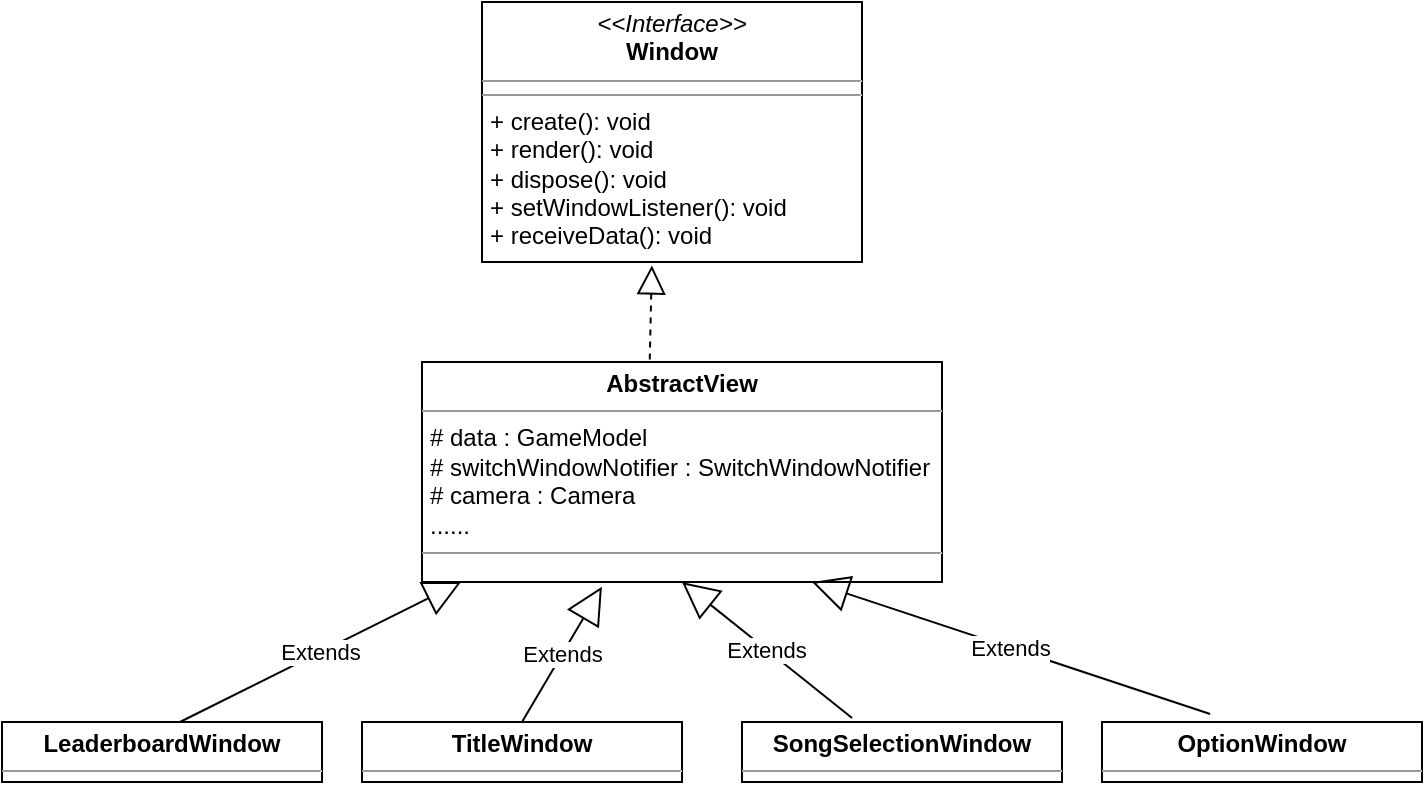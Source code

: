 <mxfile version="14.9.9" type="device"><diagram id="aqYBXuZ9lhlt2bWI2zkt" name="Page-1"><mxGraphModel dx="1422" dy="726" grid="1" gridSize="10" guides="1" tooltips="1" connect="1" arrows="1" fold="1" page="1" pageScale="1" pageWidth="850" pageHeight="1100" math="0" shadow="0"><root><mxCell id="0"/><mxCell id="1" parent="0"/><mxCell id="SOkCt18KOMdp3HFEEG2U-4" value="&lt;p style=&quot;margin: 0px ; margin-top: 4px ; text-align: center&quot;&gt;&lt;i&gt;&amp;lt;&amp;lt;Interface&amp;gt;&amp;gt;&lt;/i&gt;&lt;br&gt;&lt;b&gt;Window&lt;/b&gt;&lt;br&gt;&lt;/p&gt;&lt;hr size=&quot;1&quot;&gt;&lt;hr size=&quot;1&quot;&gt;&lt;p style=&quot;margin: 0px ; margin-left: 4px&quot;&gt;+ create(): void&lt;br&gt;+ render(): void&lt;/p&gt;&lt;p style=&quot;margin: 0px ; margin-left: 4px&quot;&gt;+ dispose(): void&lt;/p&gt;&lt;p style=&quot;margin: 0px ; margin-left: 4px&quot;&gt;+ setWindowListener(): void&lt;br&gt;&lt;/p&gt;&lt;p style=&quot;margin: 0px ; margin-left: 4px&quot;&gt;+ receiveData(): void&lt;br&gt;&lt;/p&gt;" style="verticalAlign=top;align=left;overflow=fill;fontSize=12;fontFamily=Helvetica;html=1;" vertex="1" parent="1"><mxGeometry x="310" y="10" width="190" height="130" as="geometry"/></mxCell><mxCell id="SOkCt18KOMdp3HFEEG2U-5" value="&lt;p style=&quot;margin: 0px ; margin-top: 4px ; text-align: center&quot;&gt;&lt;b&gt;AbstractView&lt;/b&gt;&lt;br&gt;&lt;/p&gt;&lt;hr size=&quot;1&quot;&gt;&lt;p style=&quot;margin: 0px ; margin-left: 4px&quot;&gt;# data : GameModel&lt;/p&gt;&lt;p style=&quot;margin: 0px ; margin-left: 4px&quot;&gt;# switchWindowNotifier : SwitchWindowNotifier&lt;/p&gt;&lt;p style=&quot;margin: 0px ; margin-left: 4px&quot;&gt;# camera : Camera&lt;/p&gt;&lt;p style=&quot;margin: 0px ; margin-left: 4px&quot;&gt;......&lt;/p&gt;&lt;hr size=&quot;1&quot;&gt;" style="verticalAlign=top;align=left;overflow=fill;fontSize=12;fontFamily=Helvetica;html=1;" vertex="1" parent="1"><mxGeometry x="280" y="190" width="260" height="110" as="geometry"/></mxCell><mxCell id="SOkCt18KOMdp3HFEEG2U-6" value="" style="endArrow=block;dashed=1;endFill=0;endSize=12;html=1;exitX=0.438;exitY=-0.011;exitDx=0;exitDy=0;exitPerimeter=0;entryX=0.447;entryY=1.013;entryDx=0;entryDy=0;entryPerimeter=0;" edge="1" parent="1" source="SOkCt18KOMdp3HFEEG2U-5" target="SOkCt18KOMdp3HFEEG2U-4"><mxGeometry width="160" relative="1" as="geometry"><mxPoint x="400" y="150" as="sourcePoint"/><mxPoint x="400" y="110" as="targetPoint"/></mxGeometry></mxCell><mxCell id="SOkCt18KOMdp3HFEEG2U-7" value="&lt;p style=&quot;margin: 0px ; margin-top: 4px ; text-align: center&quot;&gt;&lt;b&gt;LeaderboardWindow&lt;/b&gt;&lt;br&gt;&lt;/p&gt;&lt;hr size=&quot;1&quot;&gt;&lt;p style=&quot;margin: 0px ; margin-left: 4px&quot;&gt;+ field: Type&lt;/p&gt;&lt;hr size=&quot;1&quot;&gt;&lt;p style=&quot;margin: 0px ; margin-left: 4px&quot;&gt;+ method(): Type&lt;/p&gt;" style="verticalAlign=top;align=left;overflow=fill;fontSize=12;fontFamily=Helvetica;html=1;" vertex="1" parent="1"><mxGeometry x="70" y="370" width="160" height="30" as="geometry"/></mxCell><mxCell id="SOkCt18KOMdp3HFEEG2U-8" value="&lt;p style=&quot;margin: 0px ; margin-top: 4px ; text-align: center&quot;&gt;&lt;b&gt;TitleWindow&lt;/b&gt;&lt;br&gt;&lt;/p&gt;&lt;hr size=&quot;1&quot;&gt;&lt;p style=&quot;margin: 0px ; margin-left: 4px&quot;&gt;+ field: Type&lt;/p&gt;&lt;hr size=&quot;1&quot;&gt;&lt;p style=&quot;margin: 0px ; margin-left: 4px&quot;&gt;+ method(): Type&lt;/p&gt;" style="verticalAlign=top;align=left;overflow=fill;fontSize=12;fontFamily=Helvetica;html=1;" vertex="1" parent="1"><mxGeometry x="250" y="370" width="160" height="30" as="geometry"/></mxCell><mxCell id="SOkCt18KOMdp3HFEEG2U-9" value="&lt;p style=&quot;margin: 0px ; margin-top: 4px ; text-align: center&quot;&gt;&lt;b&gt;SongSelectionWindow&lt;/b&gt;&lt;br&gt;&lt;/p&gt;&lt;hr size=&quot;1&quot;&gt;&lt;p style=&quot;margin: 0px ; margin-left: 4px&quot;&gt;+ field: Type&lt;/p&gt;&lt;hr size=&quot;1&quot;&gt;&lt;p style=&quot;margin: 0px ; margin-left: 4px&quot;&gt;+ method(): Type&lt;/p&gt;" style="verticalAlign=top;align=left;overflow=fill;fontSize=12;fontFamily=Helvetica;html=1;" vertex="1" parent="1"><mxGeometry x="440" y="370" width="160" height="30" as="geometry"/></mxCell><mxCell id="SOkCt18KOMdp3HFEEG2U-11" value="&lt;p style=&quot;margin: 0px ; margin-top: 4px ; text-align: center&quot;&gt;&lt;b&gt;OptionWindow&lt;/b&gt;&lt;br&gt;&lt;/p&gt;&lt;hr size=&quot;1&quot;&gt;&lt;p style=&quot;margin: 0px ; margin-left: 4px&quot;&gt;+ field: Type&lt;/p&gt;&lt;hr size=&quot;1&quot;&gt;&lt;p style=&quot;margin: 0px ; margin-left: 4px&quot;&gt;+ method(): Type&lt;/p&gt;" style="verticalAlign=top;align=left;overflow=fill;fontSize=12;fontFamily=Helvetica;html=1;" vertex="1" parent="1"><mxGeometry x="620" y="370" width="160" height="30" as="geometry"/></mxCell><mxCell id="SOkCt18KOMdp3HFEEG2U-12" value="Extends" style="endArrow=block;endSize=16;endFill=0;html=1;exitX=0.556;exitY=0;exitDx=0;exitDy=0;exitPerimeter=0;" edge="1" parent="1" source="SOkCt18KOMdp3HFEEG2U-7" target="SOkCt18KOMdp3HFEEG2U-5"><mxGeometry width="160" relative="1" as="geometry"><mxPoint x="340" y="350" as="sourcePoint"/><mxPoint x="500" y="350" as="targetPoint"/></mxGeometry></mxCell><mxCell id="SOkCt18KOMdp3HFEEG2U-13" value="Extends" style="endArrow=block;endSize=16;endFill=0;html=1;exitX=0.5;exitY=0;exitDx=0;exitDy=0;entryX=0.346;entryY=1.022;entryDx=0;entryDy=0;entryPerimeter=0;" edge="1" parent="1" source="SOkCt18KOMdp3HFEEG2U-8" target="SOkCt18KOMdp3HFEEG2U-5"><mxGeometry width="160" relative="1" as="geometry"><mxPoint x="273.94" y="300" as="sourcePoint"/><mxPoint x="406.066" y="250" as="targetPoint"/></mxGeometry></mxCell><mxCell id="SOkCt18KOMdp3HFEEG2U-14" value="Extends" style="endArrow=block;endSize=16;endFill=0;html=1;exitX=0.344;exitY=-0.067;exitDx=0;exitDy=0;exitPerimeter=0;entryX=0.5;entryY=1;entryDx=0;entryDy=0;" edge="1" parent="1" source="SOkCt18KOMdp3HFEEG2U-9" target="SOkCt18KOMdp3HFEEG2U-5"><mxGeometry width="160" relative="1" as="geometry"><mxPoint x="188.96" y="320" as="sourcePoint"/><mxPoint x="321.086" y="270" as="targetPoint"/></mxGeometry></mxCell><mxCell id="SOkCt18KOMdp3HFEEG2U-15" value="Extends" style="endArrow=block;endSize=16;endFill=0;html=1;exitX=0.338;exitY=-0.133;exitDx=0;exitDy=0;exitPerimeter=0;entryX=0.75;entryY=1;entryDx=0;entryDy=0;" edge="1" parent="1" source="SOkCt18KOMdp3HFEEG2U-11" target="SOkCt18KOMdp3HFEEG2U-5"><mxGeometry width="160" relative="1" as="geometry"><mxPoint x="198.96" y="330" as="sourcePoint"/><mxPoint x="331.086" y="280" as="targetPoint"/></mxGeometry></mxCell></root></mxGraphModel></diagram></mxfile>
